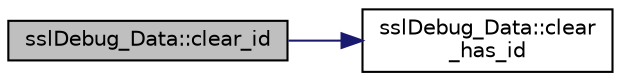 digraph "sslDebug_Data::clear_id"
{
 // INTERACTIVE_SVG=YES
  edge [fontname="Helvetica",fontsize="10",labelfontname="Helvetica",labelfontsize="10"];
  node [fontname="Helvetica",fontsize="10",shape=record];
  rankdir="LR";
  Node1 [label="sslDebug_Data::clear_id",height=0.2,width=0.4,color="black", fillcolor="grey75", style="filled", fontcolor="black"];
  Node1 -> Node2 [color="midnightblue",fontsize="10",style="solid",fontname="Helvetica"];
  Node2 [label="sslDebug_Data::clear\l_has_id",height=0.2,width=0.4,color="black", fillcolor="white", style="filled",URL="$d4/d17/classssl_debug___data.html#a90928b24b1a199bb62f99299c572f63a"];
}
